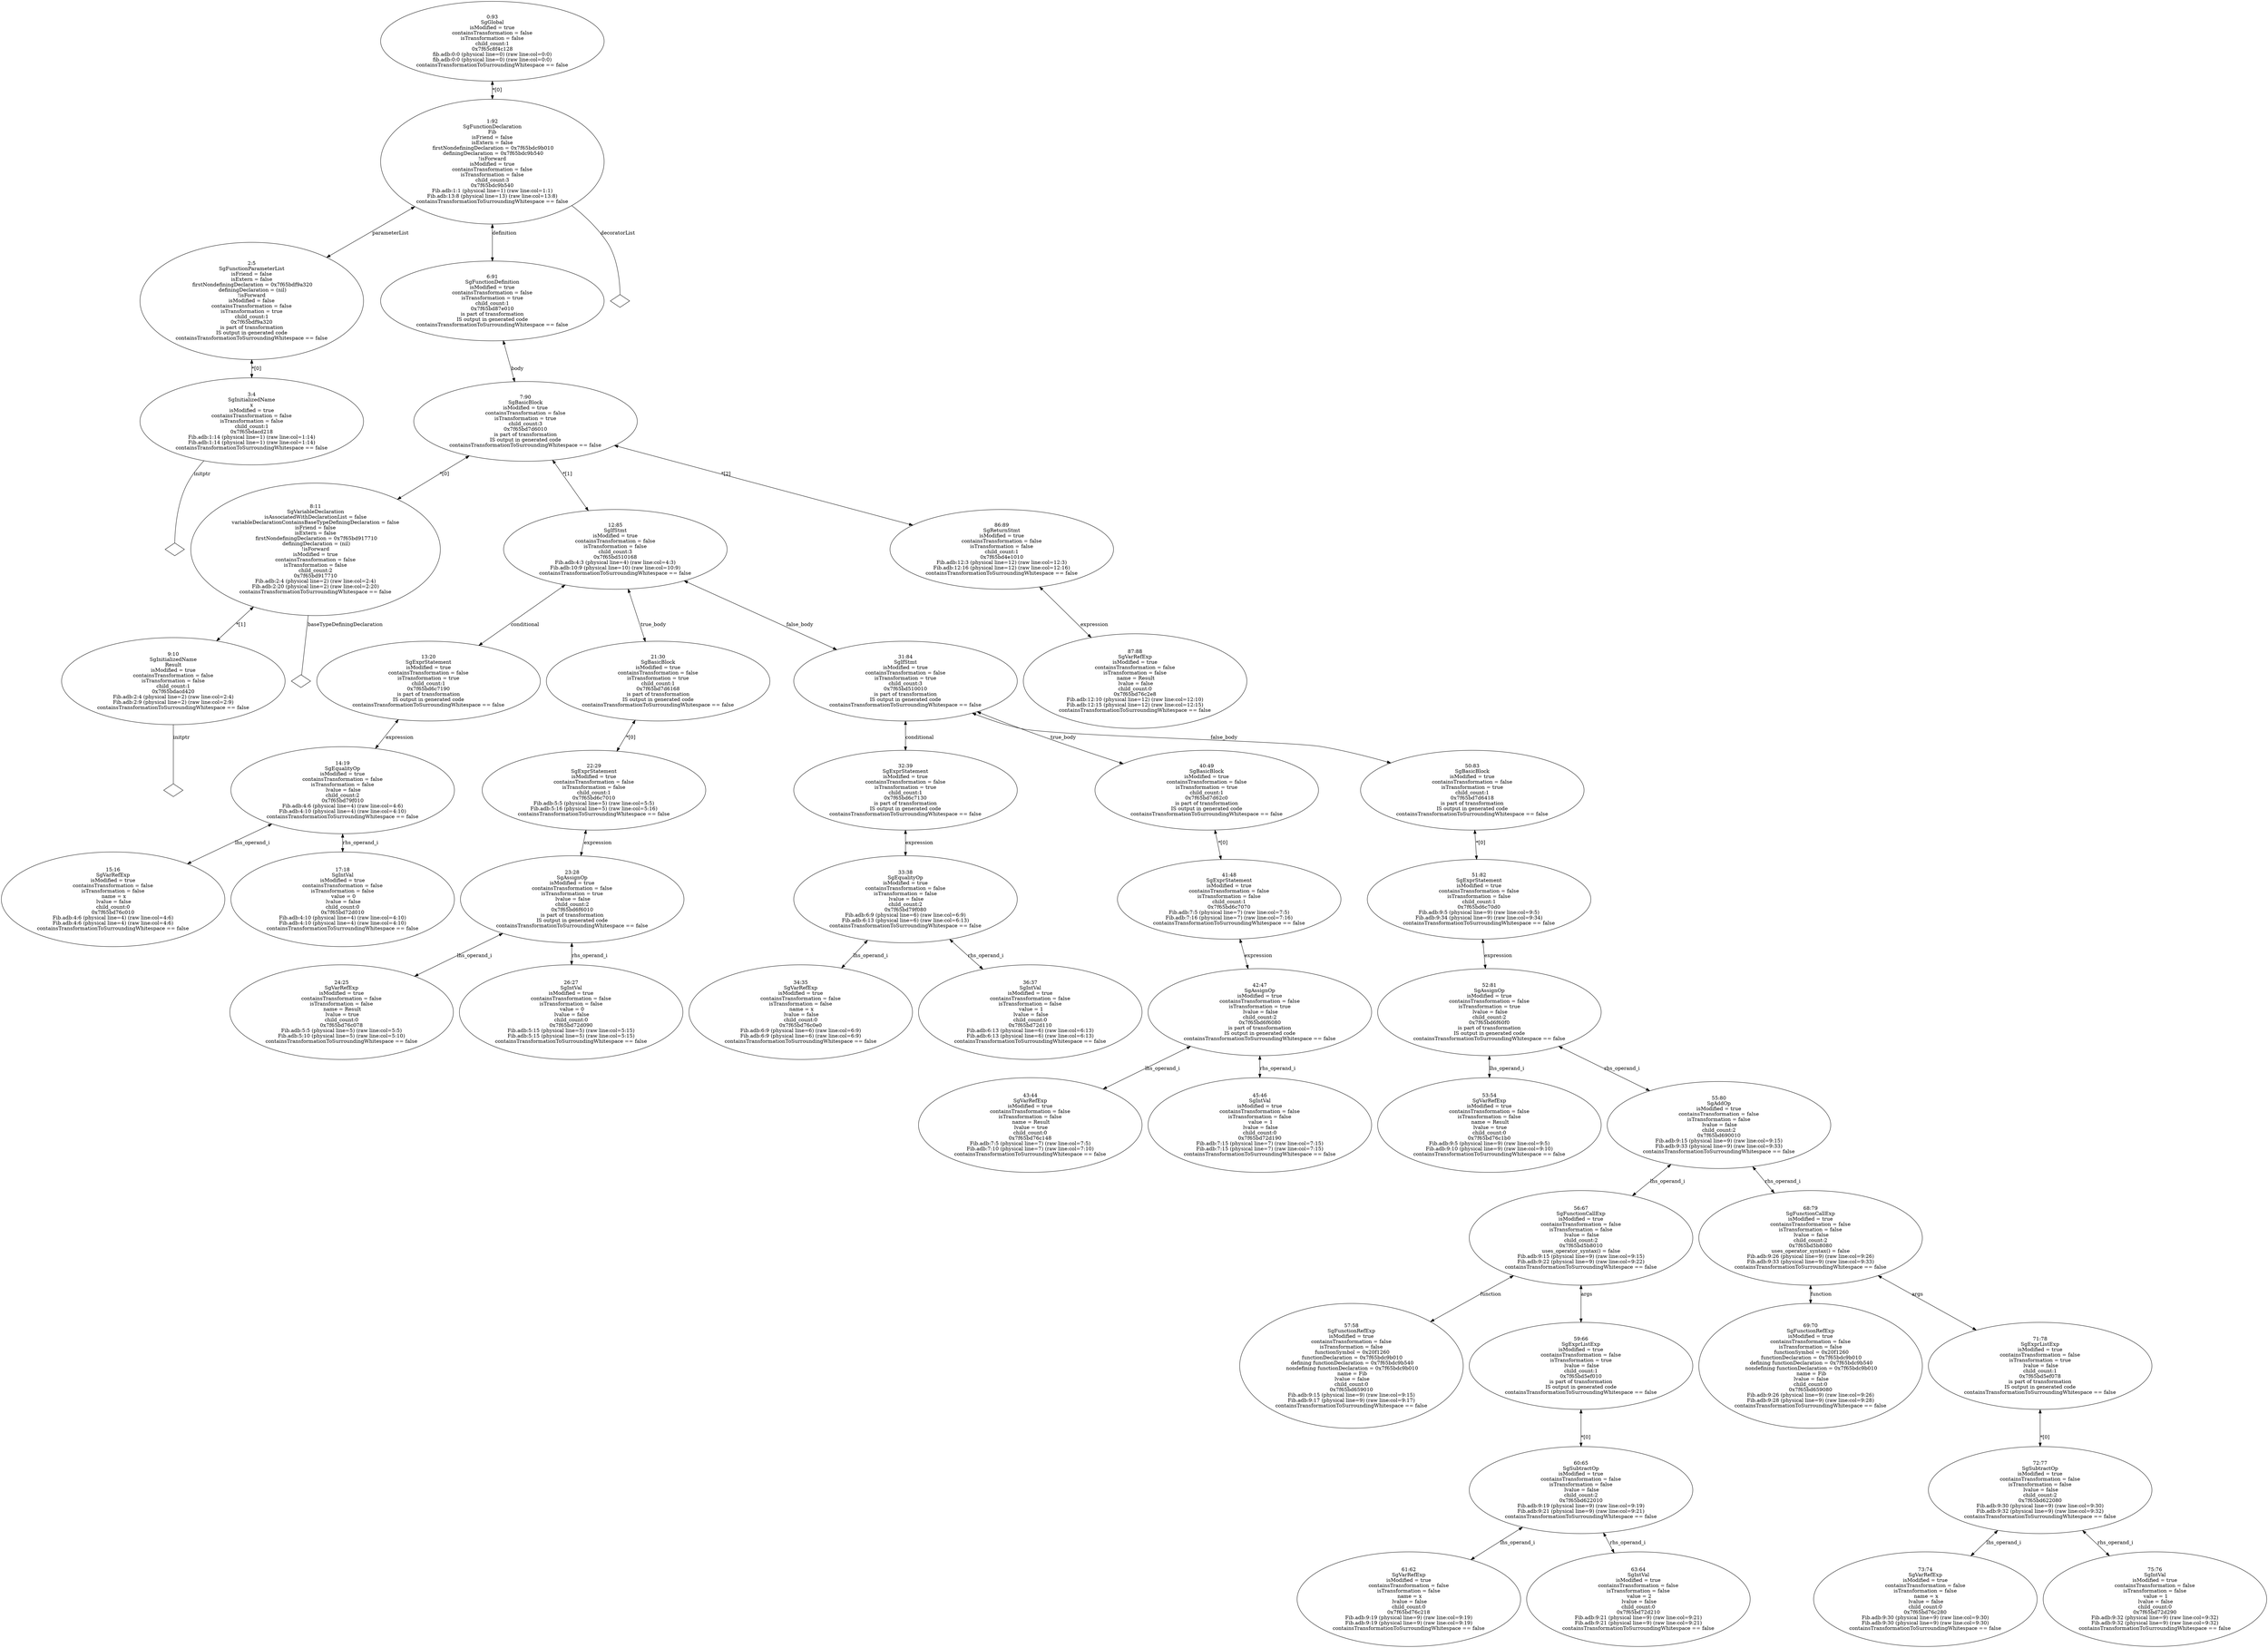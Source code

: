 digraph "G./fib_rose.dot" {
"0x7f65bdacd218"[label="3:4\nSgInitializedName\nx\nisModified = true\ncontainsTransformation = false\nisTransformation = false\nchild_count:1\n0x7f65bdacd218\nFib.adb:1:14 (physical line=1) (raw line:col=1:14)\nFib.adb:1:14 (physical line=1) (raw line:col=1:14)\ncontainsTransformationToSurroundingWhitespace == false\n" ];
"0x7f65bdacd218" -> "0x7f65bdacd218__initptr__null"[label="initptr" dir=none ];
"0x7f65bdacd218__initptr__null"[label="" shape=diamond ];
"0x7f65bdf9a320"[label="2:5\nSgFunctionParameterList\n isFriend = false \n isExtern = false \n firstNondefiningDeclaration = 0x7f65bdf9a320\n definingDeclaration = (nil)\n!isForward\nisModified = false\ncontainsTransformation = false\nisTransformation = true\nchild_count:1\n0x7f65bdf9a320\nis part of transformation\nIS output in generated code\ncontainsTransformationToSurroundingWhitespace == false\n" ];
"0x7f65bdf9a320" -> "0x7f65bdacd218"[label="*[0]" dir=both ];
"0x7f65bdacd420"[label="9:10\nSgInitializedName\nResult\nisModified = true\ncontainsTransformation = false\nisTransformation = false\nchild_count:1\n0x7f65bdacd420\nFib.adb:2:4 (physical line=2) (raw line:col=2:4)\nFib.adb:2:9 (physical line=2) (raw line:col=2:9)\ncontainsTransformationToSurroundingWhitespace == false\n" ];
"0x7f65bdacd420" -> "0x7f65bdacd420__initptr__null"[label="initptr" dir=none ];
"0x7f65bdacd420__initptr__null"[label="" shape=diamond ];
"0x7f65bd917710"[label="8:11\nSgVariableDeclaration\n isAssociatedWithDeclarationList = false \n variableDeclarationContainsBaseTypeDefiningDeclaration = false \n isFriend = false \n isExtern = false \n firstNondefiningDeclaration = 0x7f65bd917710\n definingDeclaration = (nil)\n!isForward\nisModified = true\ncontainsTransformation = false\nisTransformation = false\nchild_count:2\n0x7f65bd917710\nFib.adb:2:4 (physical line=2) (raw line:col=2:4)\nFib.adb:2:20 (physical line=2) (raw line:col=2:20)\ncontainsTransformationToSurroundingWhitespace == false\n" ];
"0x7f65bd917710" -> "0x7f65bd917710__baseTypeDefiningDeclaration__null"[label="baseTypeDefiningDeclaration" dir=none ];
"0x7f65bd917710__baseTypeDefiningDeclaration__null"[label="" shape=diamond ];
"0x7f65bd917710" -> "0x7f65bdacd420"[label="*[1]" dir=both ];
"0x7f65bd76c010"[label="15:16\nSgVarRefExp\nisModified = true\ncontainsTransformation = false\nisTransformation = false\n name = x\n lvalue = false\nchild_count:0\n0x7f65bd76c010\nFib.adb:4:6 (physical line=4) (raw line:col=4:6)\nFib.adb:4:6 (physical line=4) (raw line:col=4:6)\ncontainsTransformationToSurroundingWhitespace == false\n" ];
"0x7f65bd72d010"[label="17:18\nSgIntVal\nisModified = true\ncontainsTransformation = false\nisTransformation = false\n value = 0\n lvalue = false\nchild_count:0\n0x7f65bd72d010\nFib.adb:4:10 (physical line=4) (raw line:col=4:10)\nFib.adb:4:10 (physical line=4) (raw line:col=4:10)\ncontainsTransformationToSurroundingWhitespace == false\n" ];
"0x7f65bd79f010"[label="14:19\nSgEqualityOp\nisModified = true\ncontainsTransformation = false\nisTransformation = false\n lvalue = false\nchild_count:2\n0x7f65bd79f010\nFib.adb:4:6 (physical line=4) (raw line:col=4:6)\nFib.adb:4:10 (physical line=4) (raw line:col=4:10)\ncontainsTransformationToSurroundingWhitespace == false\n" ];
"0x7f65bd79f010" -> "0x7f65bd76c010"[label="lhs_operand_i" dir=both ];
"0x7f65bd79f010" -> "0x7f65bd72d010"[label="rhs_operand_i" dir=both ];
"0x7f65bd6c7190"[label="13:20\nSgExprStatement\nisModified = true\ncontainsTransformation = false\nisTransformation = true\nchild_count:1\n0x7f65bd6c7190\nis part of transformation\nIS output in generated code\ncontainsTransformationToSurroundingWhitespace == false\n" ];
"0x7f65bd6c7190" -> "0x7f65bd79f010"[label="expression" dir=both ];
"0x7f65bd76c078"[label="24:25\nSgVarRefExp\nisModified = true\ncontainsTransformation = false\nisTransformation = false\n name = Result\n lvalue = true\nchild_count:0\n0x7f65bd76c078\nFib.adb:5:5 (physical line=5) (raw line:col=5:5)\nFib.adb:5:10 (physical line=5) (raw line:col=5:10)\ncontainsTransformationToSurroundingWhitespace == false\n" ];
"0x7f65bd72d090"[label="26:27\nSgIntVal\nisModified = true\ncontainsTransformation = false\nisTransformation = false\n value = 0\n lvalue = false\nchild_count:0\n0x7f65bd72d090\nFib.adb:5:15 (physical line=5) (raw line:col=5:15)\nFib.adb:5:15 (physical line=5) (raw line:col=5:15)\ncontainsTransformationToSurroundingWhitespace == false\n" ];
"0x7f65bd6f6010"[label="23:28\nSgAssignOp\nisModified = true\ncontainsTransformation = false\nisTransformation = true\n lvalue = false\nchild_count:2\n0x7f65bd6f6010\nis part of transformation\nIS output in generated code\ncontainsTransformationToSurroundingWhitespace == false\n" ];
"0x7f65bd6f6010" -> "0x7f65bd76c078"[label="lhs_operand_i" dir=both ];
"0x7f65bd6f6010" -> "0x7f65bd72d090"[label="rhs_operand_i" dir=both ];
"0x7f65bd6c7010"[label="22:29\nSgExprStatement\nisModified = true\ncontainsTransformation = false\nisTransformation = false\nchild_count:1\n0x7f65bd6c7010\nFib.adb:5:5 (physical line=5) (raw line:col=5:5)\nFib.adb:5:16 (physical line=5) (raw line:col=5:16)\ncontainsTransformationToSurroundingWhitespace == false\n" ];
"0x7f65bd6c7010" -> "0x7f65bd6f6010"[label="expression" dir=both ];
"0x7f65bd7d6168"[label="21:30\nSgBasicBlock\nisModified = true\ncontainsTransformation = false\nisTransformation = true\nchild_count:1\n0x7f65bd7d6168\nis part of transformation\nIS output in generated code\ncontainsTransformationToSurroundingWhitespace == false\n" ];
"0x7f65bd7d6168" -> "0x7f65bd6c7010"[label="*[0]" dir=both ];
"0x7f65bd76c0e0"[label="34:35\nSgVarRefExp\nisModified = true\ncontainsTransformation = false\nisTransformation = false\n name = x\n lvalue = false\nchild_count:0\n0x7f65bd76c0e0\nFib.adb:6:9 (physical line=6) (raw line:col=6:9)\nFib.adb:6:9 (physical line=6) (raw line:col=6:9)\ncontainsTransformationToSurroundingWhitespace == false\n" ];
"0x7f65bd72d110"[label="36:37\nSgIntVal\nisModified = true\ncontainsTransformation = false\nisTransformation = false\n value = 1\n lvalue = false\nchild_count:0\n0x7f65bd72d110\nFib.adb:6:13 (physical line=6) (raw line:col=6:13)\nFib.adb:6:13 (physical line=6) (raw line:col=6:13)\ncontainsTransformationToSurroundingWhitespace == false\n" ];
"0x7f65bd79f080"[label="33:38\nSgEqualityOp\nisModified = true\ncontainsTransformation = false\nisTransformation = false\n lvalue = false\nchild_count:2\n0x7f65bd79f080\nFib.adb:6:9 (physical line=6) (raw line:col=6:9)\nFib.adb:6:13 (physical line=6) (raw line:col=6:13)\ncontainsTransformationToSurroundingWhitespace == false\n" ];
"0x7f65bd79f080" -> "0x7f65bd76c0e0"[label="lhs_operand_i" dir=both ];
"0x7f65bd79f080" -> "0x7f65bd72d110"[label="rhs_operand_i" dir=both ];
"0x7f65bd6c7130"[label="32:39\nSgExprStatement\nisModified = true\ncontainsTransformation = false\nisTransformation = true\nchild_count:1\n0x7f65bd6c7130\nis part of transformation\nIS output in generated code\ncontainsTransformationToSurroundingWhitespace == false\n" ];
"0x7f65bd6c7130" -> "0x7f65bd79f080"[label="expression" dir=both ];
"0x7f65bd76c148"[label="43:44\nSgVarRefExp\nisModified = true\ncontainsTransformation = false\nisTransformation = false\n name = Result\n lvalue = true\nchild_count:0\n0x7f65bd76c148\nFib.adb:7:5 (physical line=7) (raw line:col=7:5)\nFib.adb:7:10 (physical line=7) (raw line:col=7:10)\ncontainsTransformationToSurroundingWhitespace == false\n" ];
"0x7f65bd72d190"[label="45:46\nSgIntVal\nisModified = true\ncontainsTransformation = false\nisTransformation = false\n value = 1\n lvalue = false\nchild_count:0\n0x7f65bd72d190\nFib.adb:7:15 (physical line=7) (raw line:col=7:15)\nFib.adb:7:15 (physical line=7) (raw line:col=7:15)\ncontainsTransformationToSurroundingWhitespace == false\n" ];
"0x7f65bd6f6080"[label="42:47\nSgAssignOp\nisModified = true\ncontainsTransformation = false\nisTransformation = true\n lvalue = false\nchild_count:2\n0x7f65bd6f6080\nis part of transformation\nIS output in generated code\ncontainsTransformationToSurroundingWhitespace == false\n" ];
"0x7f65bd6f6080" -> "0x7f65bd76c148"[label="lhs_operand_i" dir=both ];
"0x7f65bd6f6080" -> "0x7f65bd72d190"[label="rhs_operand_i" dir=both ];
"0x7f65bd6c7070"[label="41:48\nSgExprStatement\nisModified = true\ncontainsTransformation = false\nisTransformation = false\nchild_count:1\n0x7f65bd6c7070\nFib.adb:7:5 (physical line=7) (raw line:col=7:5)\nFib.adb:7:16 (physical line=7) (raw line:col=7:16)\ncontainsTransformationToSurroundingWhitespace == false\n" ];
"0x7f65bd6c7070" -> "0x7f65bd6f6080"[label="expression" dir=both ];
"0x7f65bd7d62c0"[label="40:49\nSgBasicBlock\nisModified = true\ncontainsTransformation = false\nisTransformation = true\nchild_count:1\n0x7f65bd7d62c0\nis part of transformation\nIS output in generated code\ncontainsTransformationToSurroundingWhitespace == false\n" ];
"0x7f65bd7d62c0" -> "0x7f65bd6c7070"[label="*[0]" dir=both ];
"0x7f65bd76c1b0"[label="53:54\nSgVarRefExp\nisModified = true\ncontainsTransformation = false\nisTransformation = false\n name = Result\n lvalue = true\nchild_count:0\n0x7f65bd76c1b0\nFib.adb:9:5 (physical line=9) (raw line:col=9:5)\nFib.adb:9:10 (physical line=9) (raw line:col=9:10)\ncontainsTransformationToSurroundingWhitespace == false\n" ];
"0x7f65bd659010"[label="57:58\nSgFunctionRefExp\nisModified = true\ncontainsTransformation = false\nisTransformation = false\n functionSymbol = 0x20f1260\n functionDeclaration = 0x7f65bdc9b010\n defining functionDeclaration = 0x7f65bdc9b540\n nondefining functionDeclaration = 0x7f65bdc9b010\n name = Fib\n lvalue = false\nchild_count:0\n0x7f65bd659010\nFib.adb:9:15 (physical line=9) (raw line:col=9:15)\nFib.adb:9:17 (physical line=9) (raw line:col=9:17)\ncontainsTransformationToSurroundingWhitespace == false\n" ];
"0x7f65bd76c218"[label="61:62\nSgVarRefExp\nisModified = true\ncontainsTransformation = false\nisTransformation = false\n name = x\n lvalue = false\nchild_count:0\n0x7f65bd76c218\nFib.adb:9:19 (physical line=9) (raw line:col=9:19)\nFib.adb:9:19 (physical line=9) (raw line:col=9:19)\ncontainsTransformationToSurroundingWhitespace == false\n" ];
"0x7f65bd72d210"[label="63:64\nSgIntVal\nisModified = true\ncontainsTransformation = false\nisTransformation = false\n value = 2\n lvalue = false\nchild_count:0\n0x7f65bd72d210\nFib.adb:9:21 (physical line=9) (raw line:col=9:21)\nFib.adb:9:21 (physical line=9) (raw line:col=9:21)\ncontainsTransformationToSurroundingWhitespace == false\n" ];
"0x7f65bd622010"[label="60:65\nSgSubtractOp\nisModified = true\ncontainsTransformation = false\nisTransformation = false\n lvalue = false\nchild_count:2\n0x7f65bd622010\nFib.adb:9:19 (physical line=9) (raw line:col=9:19)\nFib.adb:9:21 (physical line=9) (raw line:col=9:21)\ncontainsTransformationToSurroundingWhitespace == false\n" ];
"0x7f65bd622010" -> "0x7f65bd76c218"[label="lhs_operand_i" dir=both ];
"0x7f65bd622010" -> "0x7f65bd72d210"[label="rhs_operand_i" dir=both ];
"0x7f65bd5ef010"[label="59:66\nSgExprListExp\nisModified = true\ncontainsTransformation = false\nisTransformation = true\n lvalue = false\nchild_count:1\n0x7f65bd5ef010\nis part of transformation\nIS output in generated code\ncontainsTransformationToSurroundingWhitespace == false\n" ];
"0x7f65bd5ef010" -> "0x7f65bd622010"[label="*[0]" dir=both ];
"0x7f65bd5b8010"[label="56:67\nSgFunctionCallExp\nisModified = true\ncontainsTransformation = false\nisTransformation = false\n lvalue = false\nchild_count:2\n0x7f65bd5b8010\nuses_operator_syntax() = false\nFib.adb:9:15 (physical line=9) (raw line:col=9:15)\nFib.adb:9:22 (physical line=9) (raw line:col=9:22)\ncontainsTransformationToSurroundingWhitespace == false\n" ];
"0x7f65bd5b8010" -> "0x7f65bd659010"[label="function" dir=both ];
"0x7f65bd5b8010" -> "0x7f65bd5ef010"[label="args" dir=both ];
"0x7f65bd659080"[label="69:70\nSgFunctionRefExp\nisModified = true\ncontainsTransformation = false\nisTransformation = false\n functionSymbol = 0x20f1260\n functionDeclaration = 0x7f65bdc9b010\n defining functionDeclaration = 0x7f65bdc9b540\n nondefining functionDeclaration = 0x7f65bdc9b010\n name = Fib\n lvalue = false\nchild_count:0\n0x7f65bd659080\nFib.adb:9:26 (physical line=9) (raw line:col=9:26)\nFib.adb:9:28 (physical line=9) (raw line:col=9:28)\ncontainsTransformationToSurroundingWhitespace == false\n" ];
"0x7f65bd76c280"[label="73:74\nSgVarRefExp\nisModified = true\ncontainsTransformation = false\nisTransformation = false\n name = x\n lvalue = false\nchild_count:0\n0x7f65bd76c280\nFib.adb:9:30 (physical line=9) (raw line:col=9:30)\nFib.adb:9:30 (physical line=9) (raw line:col=9:30)\ncontainsTransformationToSurroundingWhitespace == false\n" ];
"0x7f65bd72d290"[label="75:76\nSgIntVal\nisModified = true\ncontainsTransformation = false\nisTransformation = false\n value = 1\n lvalue = false\nchild_count:0\n0x7f65bd72d290\nFib.adb:9:32 (physical line=9) (raw line:col=9:32)\nFib.adb:9:32 (physical line=9) (raw line:col=9:32)\ncontainsTransformationToSurroundingWhitespace == false\n" ];
"0x7f65bd622080"[label="72:77\nSgSubtractOp\nisModified = true\ncontainsTransformation = false\nisTransformation = false\n lvalue = false\nchild_count:2\n0x7f65bd622080\nFib.adb:9:30 (physical line=9) (raw line:col=9:30)\nFib.adb:9:32 (physical line=9) (raw line:col=9:32)\ncontainsTransformationToSurroundingWhitespace == false\n" ];
"0x7f65bd622080" -> "0x7f65bd76c280"[label="lhs_operand_i" dir=both ];
"0x7f65bd622080" -> "0x7f65bd72d290"[label="rhs_operand_i" dir=both ];
"0x7f65bd5ef078"[label="71:78\nSgExprListExp\nisModified = true\ncontainsTransformation = false\nisTransformation = true\n lvalue = false\nchild_count:1\n0x7f65bd5ef078\nis part of transformation\nIS output in generated code\ncontainsTransformationToSurroundingWhitespace == false\n" ];
"0x7f65bd5ef078" -> "0x7f65bd622080"[label="*[0]" dir=both ];
"0x7f65bd5b8080"[label="68:79\nSgFunctionCallExp\nisModified = true\ncontainsTransformation = false\nisTransformation = false\n lvalue = false\nchild_count:2\n0x7f65bd5b8080\nuses_operator_syntax() = false\nFib.adb:9:26 (physical line=9) (raw line:col=9:26)\nFib.adb:9:33 (physical line=9) (raw line:col=9:33)\ncontainsTransformationToSurroundingWhitespace == false\n" ];
"0x7f65bd5b8080" -> "0x7f65bd659080"[label="function" dir=both ];
"0x7f65bd5b8080" -> "0x7f65bd5ef078"[label="args" dir=both ];
"0x7f65bd690010"[label="55:80\nSgAddOp\nisModified = true\ncontainsTransformation = false\nisTransformation = false\n lvalue = false\nchild_count:2\n0x7f65bd690010\nFib.adb:9:15 (physical line=9) (raw line:col=9:15)\nFib.adb:9:33 (physical line=9) (raw line:col=9:33)\ncontainsTransformationToSurroundingWhitespace == false\n" ];
"0x7f65bd690010" -> "0x7f65bd5b8010"[label="lhs_operand_i" dir=both ];
"0x7f65bd690010" -> "0x7f65bd5b8080"[label="rhs_operand_i" dir=both ];
"0x7f65bd6f60f0"[label="52:81\nSgAssignOp\nisModified = true\ncontainsTransformation = false\nisTransformation = true\n lvalue = false\nchild_count:2\n0x7f65bd6f60f0\nis part of transformation\nIS output in generated code\ncontainsTransformationToSurroundingWhitespace == false\n" ];
"0x7f65bd6f60f0" -> "0x7f65bd76c1b0"[label="lhs_operand_i" dir=both ];
"0x7f65bd6f60f0" -> "0x7f65bd690010"[label="rhs_operand_i" dir=both ];
"0x7f65bd6c70d0"[label="51:82\nSgExprStatement\nisModified = true\ncontainsTransformation = false\nisTransformation = false\nchild_count:1\n0x7f65bd6c70d0\nFib.adb:9:5 (physical line=9) (raw line:col=9:5)\nFib.adb:9:34 (physical line=9) (raw line:col=9:34)\ncontainsTransformationToSurroundingWhitespace == false\n" ];
"0x7f65bd6c70d0" -> "0x7f65bd6f60f0"[label="expression" dir=both ];
"0x7f65bd7d6418"[label="50:83\nSgBasicBlock\nisModified = true\ncontainsTransformation = false\nisTransformation = true\nchild_count:1\n0x7f65bd7d6418\nis part of transformation\nIS output in generated code\ncontainsTransformationToSurroundingWhitespace == false\n" ];
"0x7f65bd7d6418" -> "0x7f65bd6c70d0"[label="*[0]" dir=both ];
"0x7f65bd510010"[label="31:84\nSgIfStmt\nisModified = true\ncontainsTransformation = false\nisTransformation = true\nchild_count:3\n0x7f65bd510010\nis part of transformation\nIS output in generated code\ncontainsTransformationToSurroundingWhitespace == false\n" ];
"0x7f65bd510010" -> "0x7f65bd6c7130"[label="conditional" dir=both ];
"0x7f65bd510010" -> "0x7f65bd7d62c0"[label="true_body" dir=both ];
"0x7f65bd510010" -> "0x7f65bd7d6418"[label="false_body" dir=both ];
"0x7f65bd510168"[label="12:85\nSgIfStmt\nisModified = true\ncontainsTransformation = false\nisTransformation = false\nchild_count:3\n0x7f65bd510168\nFib.adb:4:3 (physical line=4) (raw line:col=4:3)\nFib.adb:10:9 (physical line=10) (raw line:col=10:9)\ncontainsTransformationToSurroundingWhitespace == false\n" ];
"0x7f65bd510168" -> "0x7f65bd6c7190"[label="conditional" dir=both ];
"0x7f65bd510168" -> "0x7f65bd7d6168"[label="true_body" dir=both ];
"0x7f65bd510168" -> "0x7f65bd510010"[label="false_body" dir=both ];
"0x7f65bd76c2e8"[label="87:88\nSgVarRefExp\nisModified = true\ncontainsTransformation = false\nisTransformation = false\n name = Result\n lvalue = false\nchild_count:0\n0x7f65bd76c2e8\nFib.adb:12:10 (physical line=12) (raw line:col=12:10)\nFib.adb:12:15 (physical line=12) (raw line:col=12:15)\ncontainsTransformationToSurroundingWhitespace == false\n" ];
"0x7f65bd4e1010"[label="86:89\nSgReturnStmt\nisModified = true\ncontainsTransformation = false\nisTransformation = false\nchild_count:1\n0x7f65bd4e1010\nFib.adb:12:3 (physical line=12) (raw line:col=12:3)\nFib.adb:12:16 (physical line=12) (raw line:col=12:16)\ncontainsTransformationToSurroundingWhitespace == false\n" ];
"0x7f65bd4e1010" -> "0x7f65bd76c2e8"[label="expression" dir=both ];
"0x7f65bd7d6010"[label="7:90\nSgBasicBlock\nisModified = true\ncontainsTransformation = false\nisTransformation = true\nchild_count:3\n0x7f65bd7d6010\nis part of transformation\nIS output in generated code\ncontainsTransformationToSurroundingWhitespace == false\n" ];
"0x7f65bd7d6010" -> "0x7f65bd917710"[label="*[0]" dir=both ];
"0x7f65bd7d6010" -> "0x7f65bd510168"[label="*[1]" dir=both ];
"0x7f65bd7d6010" -> "0x7f65bd4e1010"[label="*[2]" dir=both ];
"0x7f65bd87e010"[label="6:91\nSgFunctionDefinition\nisModified = true\ncontainsTransformation = false\nisTransformation = true\nchild_count:1\n0x7f65bd87e010\nis part of transformation\nIS output in generated code\ncontainsTransformationToSurroundingWhitespace == false\n" ];
"0x7f65bd87e010" -> "0x7f65bd7d6010"[label="body" dir=both ];
"0x7f65bdc9b540"[label="1:92\nSgFunctionDeclaration\nFib\n isFriend = false \n isExtern = false \n firstNondefiningDeclaration = 0x7f65bdc9b010\n definingDeclaration = 0x7f65bdc9b540\n!isForward\nisModified = true\ncontainsTransformation = false\nisTransformation = false\nchild_count:3\n0x7f65bdc9b540\nFib.adb:1:1 (physical line=1) (raw line:col=1:1)\nFib.adb:13:8 (physical line=13) (raw line:col=13:8)\ncontainsTransformationToSurroundingWhitespace == false\n" ];
"0x7f65bdc9b540" -> "0x7f65bdf9a320"[label="parameterList" dir=both ];
"0x7f65bdc9b540" -> "0x7f65bdc9b540__decoratorList__null"[label="decoratorList" dir=none ];
"0x7f65bdc9b540__decoratorList__null"[label="" shape=diamond ];
"0x7f65bdc9b540" -> "0x7f65bd87e010"[label="definition" dir=both ];
"0x7f65c8f4c128"[label="0:93\nSgGlobal\nisModified = true\ncontainsTransformation = false\nisTransformation = false\nchild_count:1\n0x7f65c8f4c128\nfib.adb:0:0 (physical line=0) (raw line:col=0:0)\nfib.adb:0:0 (physical line=0) (raw line:col=0:0)\ncontainsTransformationToSurroundingWhitespace == false\n" ];
"0x7f65c8f4c128" -> "0x7f65bdc9b540"[label="*[0]" dir=both ];
}
